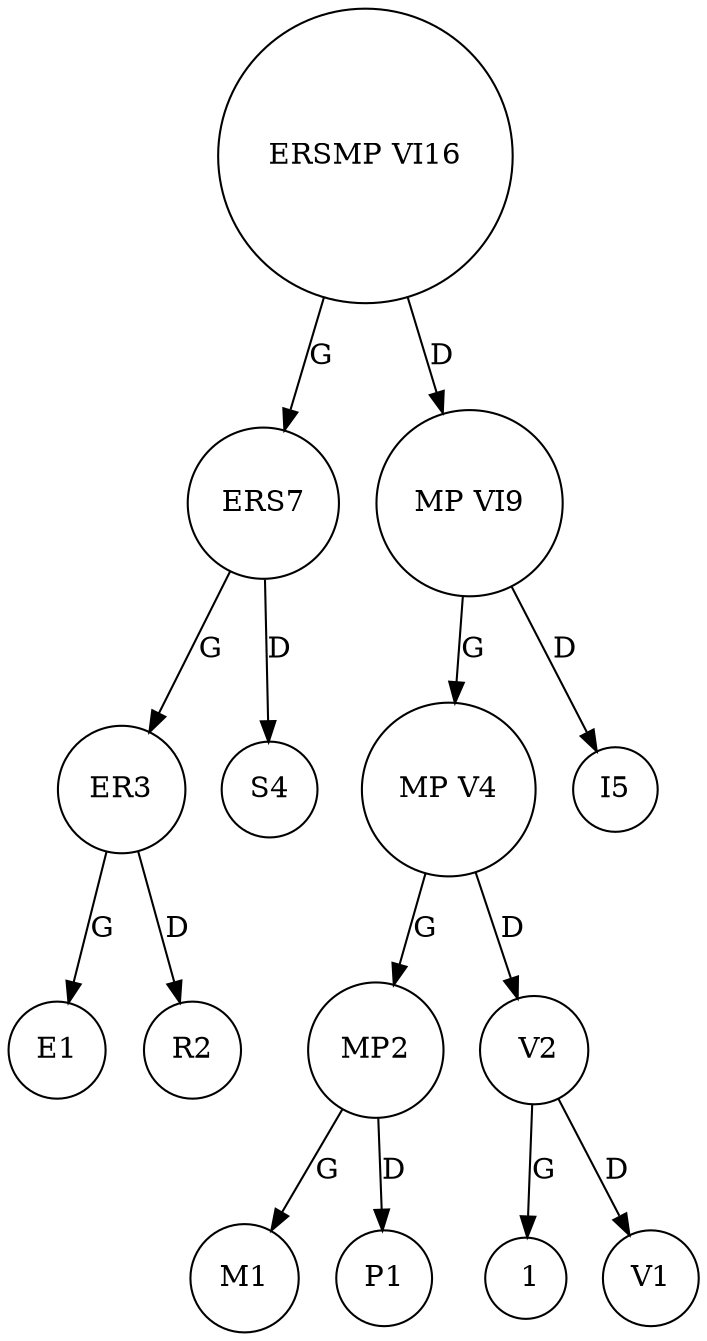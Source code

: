 digraph {
	node [shape=circle]
	1709514401200 [label="ERSMP VI16"]
	1709514401200 -> 1709521958336 [label=G]
	1709521958336 [label=ERS7]
	1709521958336 -> 1709522685456 [label=G]
	1709522685456 [label=ER3]
	1709522685456 -> 1709521902224 [label=G]
	1709521902224 [label=E1]
	1709522685456 -> 1709522684816 [label=D]
	1709522684816 [label=R2]
	1709521958336 -> 1709521958032 [label=D]
	1709521958032 [label=S4]
	1709514401200 -> 1709548340848 [label=D]
	1709548340848 [label="MP VI9"]
	1709548340848 -> 1709523161632 [label=G]
	1709523161632 [label="MP V4"]
	1709523161632 -> 1709515958448 [label=G]
	1709515958448 [label=MP2]
	1709515958448 -> 1709516019984 [label=G]
	1709516019984 [label=M1]
	1709515958448 -> 1709515948384 [label=D]
	1709515948384 [label=P1]
	1709523161632 -> 1709523161392 [label=D]
	1709523161392 [label=" V2"]
	1709523161392 -> 1709515844176 [label=G]
	1709515844176 [label=" 1"]
	1709523161392 -> 1709522156368 [label=D]
	1709522156368 [label=V1]
	1709548340848 -> 1709522396208 [label=D]
	1709522396208 [label=I5]
}
